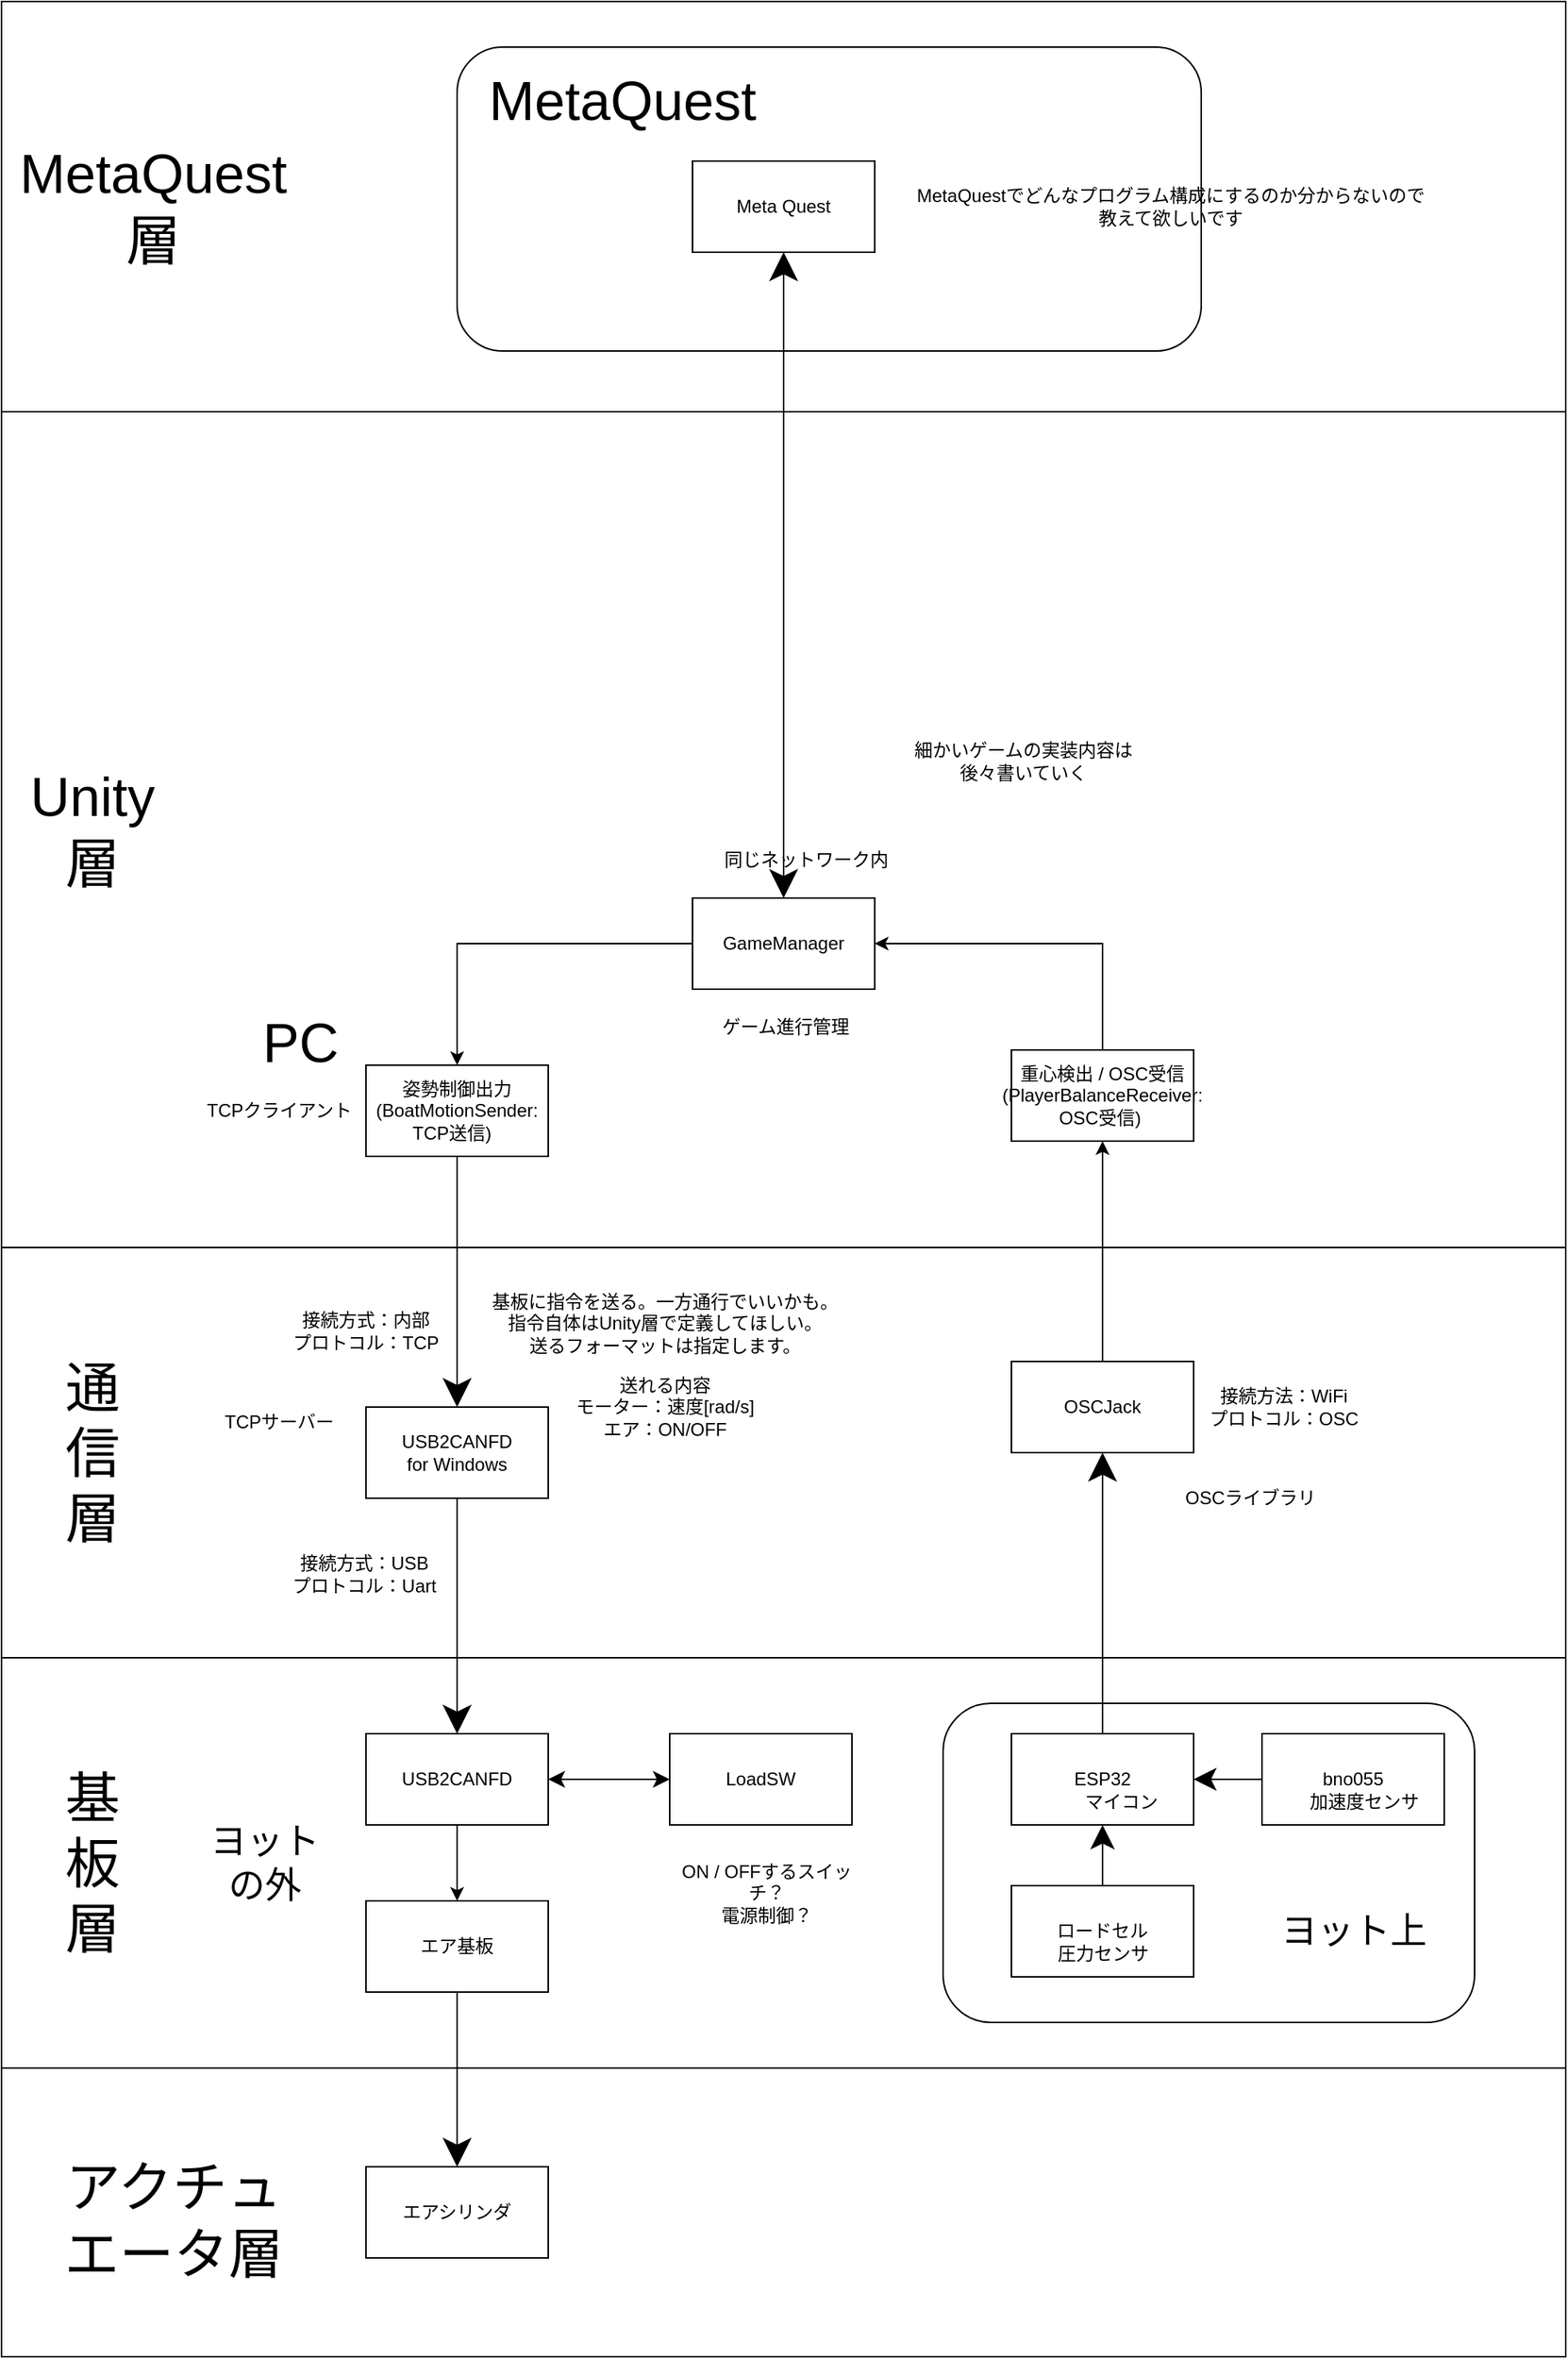 <mxfile version="28.2.8">
  <diagram name="ページ1" id="NnJsKzHRvR2MtAni5SRp">
    <mxGraphModel dx="2222" dy="2103" grid="1" gridSize="10" guides="1" tooltips="1" connect="1" arrows="1" fold="1" page="1" pageScale="1" pageWidth="827" pageHeight="1169" math="0" shadow="0">
      <root>
        <mxCell id="0" />
        <mxCell id="1" parent="0" />
        <mxCell id="pQJ2UA4PGWdk1iYAKSUe-1" value="" style="rounded=0;whiteSpace=wrap;html=1;" parent="1" vertex="1">
          <mxGeometry x="-90" y="190" width="1030" height="270" as="geometry" />
        </mxCell>
        <mxCell id="pQJ2UA4PGWdk1iYAKSUe-2" value="" style="rounded=0;whiteSpace=wrap;html=1;" parent="1" vertex="1">
          <mxGeometry x="-90" y="-360" width="1030" height="550" as="geometry" />
        </mxCell>
        <mxCell id="pQJ2UA4PGWdk1iYAKSUe-4" value="" style="rounded=0;whiteSpace=wrap;html=1;" parent="1" vertex="1">
          <mxGeometry x="-90" y="730" width="1030" height="190" as="geometry" />
        </mxCell>
        <mxCell id="pQJ2UA4PGWdk1iYAKSUe-5" value="&lt;font style=&quot;font-size: 36px;&quot;&gt;アクチュエータ層&lt;/font&gt;" style="text;html=1;whiteSpace=wrap;strokeColor=none;fillColor=none;align=center;verticalAlign=middle;rounded=0;" parent="1" vertex="1">
          <mxGeometry x="-60" y="815" width="167" height="30" as="geometry" />
        </mxCell>
        <mxCell id="pQJ2UA4PGWdk1iYAKSUe-6" value="" style="rounded=0;whiteSpace=wrap;html=1;" parent="1" vertex="1">
          <mxGeometry x="-90" y="460" width="1030" height="270" as="geometry" />
        </mxCell>
        <mxCell id="pQJ2UA4PGWdk1iYAKSUe-7" value="" style="rounded=1;whiteSpace=wrap;html=1;" parent="1" vertex="1">
          <mxGeometry x="530" y="490" width="350" height="210" as="geometry" />
        </mxCell>
        <mxCell id="pQJ2UA4PGWdk1iYAKSUe-9" value="LoadSW" style="rounded=0;whiteSpace=wrap;html=1;" parent="1" vertex="1">
          <mxGeometry x="350" y="510" width="120" height="60" as="geometry" />
        </mxCell>
        <mxCell id="pQJ2UA4PGWdk1iYAKSUe-10" value="エア基板" style="rounded=0;whiteSpace=wrap;html=1;" parent="1" vertex="1">
          <mxGeometry x="150" y="620" width="120" height="60" as="geometry" />
        </mxCell>
        <mxCell id="pQJ2UA4PGWdk1iYAKSUe-11" value="" style="endArrow=none;html=1;rounded=0;fontSize=12;startSize=16;endSize=16;curved=1;entryX=0.5;entryY=1;entryDx=0;entryDy=0;exitX=0.5;exitY=0;exitDx=0;exitDy=0;endFill=0;startArrow=classic;startFill=1;" parent="1" source="pQJ2UA4PGWdk1iYAKSUe-12" target="pQJ2UA4PGWdk1iYAKSUe-10" edge="1">
          <mxGeometry width="50" height="50" relative="1" as="geometry">
            <mxPoint x="410" y="750" as="sourcePoint" />
            <mxPoint x="420" y="520" as="targetPoint" />
          </mxGeometry>
        </mxCell>
        <mxCell id="pQJ2UA4PGWdk1iYAKSUe-12" value="エアシリンダ" style="rounded=0;whiteSpace=wrap;html=1;" parent="1" vertex="1">
          <mxGeometry x="150" y="795" width="120" height="60" as="geometry" />
        </mxCell>
        <mxCell id="pQJ2UA4PGWdk1iYAKSUe-14" value="ESP32" style="rounded=0;whiteSpace=wrap;html=1;" parent="1" vertex="1">
          <mxGeometry x="575" y="510" width="120" height="60" as="geometry" />
        </mxCell>
        <mxCell id="pQJ2UA4PGWdk1iYAKSUe-15" value="ロードセル" style="rounded=0;whiteSpace=wrap;html=1;" parent="1" vertex="1">
          <mxGeometry x="575" y="610" width="120" height="60" as="geometry" />
        </mxCell>
        <mxCell id="K-jnSiiK8jrjsHDx-08f-12" value="" style="edgeStyle=orthogonalEdgeStyle;rounded=0;orthogonalLoop=1;jettySize=auto;html=1;" edge="1" parent="1" source="pQJ2UA4PGWdk1iYAKSUe-16" target="pQJ2UA4PGWdk1iYAKSUe-10">
          <mxGeometry relative="1" as="geometry" />
        </mxCell>
        <mxCell id="pQJ2UA4PGWdk1iYAKSUe-16" value="USB2CANFD" style="rounded=0;whiteSpace=wrap;html=1;" parent="1" vertex="1">
          <mxGeometry x="150" y="510" width="120" height="60" as="geometry" />
        </mxCell>
        <mxCell id="pQJ2UA4PGWdk1iYAKSUe-20" value="" style="endArrow=classic;html=1;rounded=0;fontSize=12;startSize=8;endSize=8;curved=1;entryX=1;entryY=0.5;entryDx=0;entryDy=0;exitX=0;exitY=0.5;exitDx=0;exitDy=0;startArrow=classic;startFill=1;endFill=1;" parent="1" source="pQJ2UA4PGWdk1iYAKSUe-9" target="pQJ2UA4PGWdk1iYAKSUe-16" edge="1">
          <mxGeometry width="50" height="50" relative="1" as="geometry">
            <mxPoint x="410" y="610" as="sourcePoint" />
            <mxPoint x="410" y="590" as="targetPoint" />
          </mxGeometry>
        </mxCell>
        <mxCell id="pQJ2UA4PGWdk1iYAKSUe-22" value="" style="endArrow=classic;html=1;rounded=0;fontSize=12;startSize=8;endSize=13;curved=1;entryX=0.5;entryY=1;entryDx=0;entryDy=0;exitX=0.5;exitY=0;exitDx=0;exitDy=0;startArrow=none;startFill=0;endFill=1;" parent="1" source="pQJ2UA4PGWdk1iYAKSUe-15" target="pQJ2UA4PGWdk1iYAKSUe-14" edge="1">
          <mxGeometry width="50" height="50" relative="1" as="geometry">
            <mxPoint x="750" y="560" as="sourcePoint" />
            <mxPoint x="750" y="480" as="targetPoint" />
          </mxGeometry>
        </mxCell>
        <mxCell id="pQJ2UA4PGWdk1iYAKSUe-23" value="bno055" style="rounded=0;whiteSpace=wrap;html=1;" parent="1" vertex="1">
          <mxGeometry x="740" y="510" width="120" height="60" as="geometry" />
        </mxCell>
        <mxCell id="pQJ2UA4PGWdk1iYAKSUe-24" value="" style="endArrow=classic;html=1;rounded=0;fontSize=12;startSize=8;endSize=12;curved=1;entryX=1;entryY=0.5;entryDx=0;entryDy=0;exitX=0;exitY=0.5;exitDx=0;exitDy=0;endFill=1;" parent="1" source="pQJ2UA4PGWdk1iYAKSUe-23" target="pQJ2UA4PGWdk1iYAKSUe-14" edge="1">
          <mxGeometry width="50" height="50" relative="1" as="geometry">
            <mxPoint x="630" y="620" as="sourcePoint" />
            <mxPoint x="630" y="580" as="targetPoint" />
          </mxGeometry>
        </mxCell>
        <mxCell id="pQJ2UA4PGWdk1iYAKSUe-25" value="&lt;font style=&quot;font-size: 24px;&quot;&gt;ヨット上&lt;/font&gt;" style="text;html=1;whiteSpace=wrap;strokeColor=none;fillColor=none;align=center;verticalAlign=middle;rounded=0;" parent="1" vertex="1">
          <mxGeometry x="746.5" y="625" width="107" height="30" as="geometry" />
        </mxCell>
        <mxCell id="pQJ2UA4PGWdk1iYAKSUe-26" value="&lt;span style=&quot;font-size: 24px;&quot;&gt;ヨット&lt;/span&gt;&lt;div&gt;&lt;span style=&quot;font-size: 24px;&quot;&gt;の外&lt;/span&gt;&lt;/div&gt;" style="text;html=1;whiteSpace=wrap;strokeColor=none;fillColor=none;align=center;verticalAlign=middle;rounded=0;" parent="1" vertex="1">
          <mxGeometry x="30" y="580" width="107" height="30" as="geometry" />
        </mxCell>
        <mxCell id="pQJ2UA4PGWdk1iYAKSUe-27" value="&lt;font style=&quot;font-size: 36px;&quot;&gt;基板層&lt;/font&gt;" style="text;html=1;whiteSpace=wrap;strokeColor=none;fillColor=none;align=center;verticalAlign=middle;rounded=0;" parent="1" vertex="1">
          <mxGeometry x="-60" y="580" width="60" height="30" as="geometry" />
        </mxCell>
        <mxCell id="pQJ2UA4PGWdk1iYAKSUe-28" value="&lt;font style=&quot;font-size: 36px;&quot;&gt;通信層&lt;/font&gt;" style="text;html=1;whiteSpace=wrap;strokeColor=none;fillColor=none;align=center;verticalAlign=middle;rounded=0;" parent="1" vertex="1">
          <mxGeometry x="-60" y="310" width="60" height="30" as="geometry" />
        </mxCell>
        <mxCell id="pQJ2UA4PGWdk1iYAKSUe-29" value="&lt;font style=&quot;font-size: 36px;&quot;&gt;Unity層&lt;/font&gt;" style="text;html=1;whiteSpace=wrap;strokeColor=none;fillColor=none;align=center;verticalAlign=middle;rounded=0;" parent="1" vertex="1">
          <mxGeometry x="-60" y="-100" width="60" height="30" as="geometry" />
        </mxCell>
        <mxCell id="pQJ2UA4PGWdk1iYAKSUe-30" value="USB2CANFD&lt;div&gt;for Windows&lt;/div&gt;" style="rounded=0;whiteSpace=wrap;html=1;" parent="1" vertex="1">
          <mxGeometry x="150" y="295" width="120" height="60" as="geometry" />
        </mxCell>
        <mxCell id="pQJ2UA4PGWdk1iYAKSUe-31" value="接続方式：USB&lt;br&gt;プロトコル：Uart" style="text;html=1;whiteSpace=wrap;strokeColor=none;fillColor=none;align=center;verticalAlign=middle;rounded=0;" parent="1" vertex="1">
          <mxGeometry x="74" y="390" width="150" height="30" as="geometry" />
        </mxCell>
        <mxCell id="K-jnSiiK8jrjsHDx-08f-7" style="edgeStyle=orthogonalEdgeStyle;rounded=0;orthogonalLoop=1;jettySize=auto;html=1;exitX=0.5;exitY=0;exitDx=0;exitDy=0;" edge="1" parent="1" source="pQJ2UA4PGWdk1iYAKSUe-32" target="K-jnSiiK8jrjsHDx-08f-2">
          <mxGeometry relative="1" as="geometry" />
        </mxCell>
        <mxCell id="pQJ2UA4PGWdk1iYAKSUe-32" value="OSCJack" style="rounded=0;whiteSpace=wrap;html=1;" parent="1" vertex="1">
          <mxGeometry x="575" y="265" width="120" height="60" as="geometry" />
        </mxCell>
        <mxCell id="pQJ2UA4PGWdk1iYAKSUe-33" value="接続方法：WiFi&lt;div&gt;プロトコル：OSC&lt;/div&gt;" style="text;html=1;whiteSpace=wrap;strokeColor=none;fillColor=none;align=center;verticalAlign=middle;rounded=0;" parent="1" vertex="1">
          <mxGeometry x="682" y="280" width="145" height="30" as="geometry" />
        </mxCell>
        <mxCell id="pQJ2UA4PGWdk1iYAKSUe-34" value="接続方式：内部&lt;div&gt;プロトコル：TCP&lt;/div&gt;" style="text;html=1;whiteSpace=wrap;strokeColor=none;fillColor=none;align=center;verticalAlign=middle;rounded=0;" parent="1" vertex="1">
          <mxGeometry x="100" y="230" width="100" height="30" as="geometry" />
        </mxCell>
        <mxCell id="pQJ2UA4PGWdk1iYAKSUe-35" value="&lt;font style=&quot;font-size: 36px;&quot;&gt;PC&lt;/font&gt;" style="text;html=1;whiteSpace=wrap;strokeColor=none;fillColor=none;align=center;verticalAlign=middle;rounded=0;" parent="1" vertex="1">
          <mxGeometry x="77" y="40" width="60" height="30" as="geometry" />
        </mxCell>
        <mxCell id="pQJ2UA4PGWdk1iYAKSUe-36" value="" style="rounded=0;whiteSpace=wrap;html=1;" parent="1" vertex="1">
          <mxGeometry x="-90" y="-630" width="1030" height="270" as="geometry" />
        </mxCell>
        <mxCell id="pQJ2UA4PGWdk1iYAKSUe-37" value="&lt;font style=&quot;font-size: 36px;&quot;&gt;MetaQuest層&lt;/font&gt;" style="text;html=1;whiteSpace=wrap;strokeColor=none;fillColor=none;align=center;verticalAlign=middle;rounded=0;" parent="1" vertex="1">
          <mxGeometry x="-60" y="-510" width="140" height="30" as="geometry" />
        </mxCell>
        <mxCell id="pQJ2UA4PGWdk1iYAKSUe-38" value="" style="rounded=1;whiteSpace=wrap;html=1;" parent="1" vertex="1">
          <mxGeometry x="210" y="-600" width="490" height="200" as="geometry" />
        </mxCell>
        <mxCell id="pQJ2UA4PGWdk1iYAKSUe-39" value="Meta Quest" style="rounded=0;whiteSpace=wrap;html=1;" parent="1" vertex="1">
          <mxGeometry x="365" y="-525" width="120" height="60" as="geometry" />
        </mxCell>
        <mxCell id="pQJ2UA4PGWdk1iYAKSUe-40" value="&lt;font style=&quot;font-size: 36px;&quot;&gt;MetaQuest&lt;/font&gt;" style="text;html=1;whiteSpace=wrap;strokeColor=none;fillColor=none;align=center;verticalAlign=middle;rounded=0;" parent="1" vertex="1">
          <mxGeometry x="224" y="-580" width="190" height="30" as="geometry" />
        </mxCell>
        <mxCell id="pQJ2UA4PGWdk1iYAKSUe-41" value="" style="endArrow=classic;html=1;rounded=0;entryX=0.5;entryY=1;entryDx=0;entryDy=0;endFill=1;startArrow=classic;startFill=1;startSize=16;endSize=16;" parent="1" source="K-jnSiiK8jrjsHDx-08f-1" target="pQJ2UA4PGWdk1iYAKSUe-39" edge="1">
          <mxGeometry width="50" height="50" relative="1" as="geometry">
            <mxPoint x="520" y="160" as="sourcePoint" />
            <mxPoint x="570" y="110" as="targetPoint" />
          </mxGeometry>
        </mxCell>
        <mxCell id="pQJ2UA4PGWdk1iYAKSUe-42" value="基板に指令を送る。一方通行でいいかも。&lt;div&gt;指令自体はUnity層で定義してほしい。&lt;/div&gt;&lt;div&gt;送るフォーマットは&lt;span style=&quot;background-color: transparent; color: light-dark(rgb(0, 0, 0), rgb(255, 255, 255));&quot;&gt;指定します。&lt;/span&gt;&lt;/div&gt;" style="text;html=1;whiteSpace=wrap;strokeColor=none;fillColor=none;align=center;verticalAlign=middle;rounded=0;" parent="1" vertex="1">
          <mxGeometry x="224" y="200" width="246" height="80" as="geometry" />
        </mxCell>
        <mxCell id="pQJ2UA4PGWdk1iYAKSUe-43" value="&lt;div&gt;送れる内容&lt;/div&gt;モーター：速度[rad/s]&lt;div&gt;エア：ON/OFF&lt;/div&gt;" style="text;html=1;whiteSpace=wrap;strokeColor=none;fillColor=none;align=center;verticalAlign=middle;rounded=0;" parent="1" vertex="1">
          <mxGeometry x="287" y="270" width="120" height="50" as="geometry" />
        </mxCell>
        <mxCell id="pQJ2UA4PGWdk1iYAKSUe-44" value="" style="endArrow=classic;html=1;rounded=0;exitX=0.5;exitY=1;exitDx=0;exitDy=0;entryX=0.5;entryY=0;entryDx=0;entryDy=0;endSize=16;" parent="1" source="pQJ2UA4PGWdk1iYAKSUe-30" target="pQJ2UA4PGWdk1iYAKSUe-16" edge="1">
          <mxGeometry width="50" height="50" relative="1" as="geometry">
            <mxPoint x="520" y="390" as="sourcePoint" />
            <mxPoint x="570" y="340" as="targetPoint" />
          </mxGeometry>
        </mxCell>
        <mxCell id="pQJ2UA4PGWdk1iYAKSUe-45" value="" style="endArrow=classic;html=1;rounded=0;exitX=0.5;exitY=1;exitDx=0;exitDy=0;entryX=0.5;entryY=0;entryDx=0;entryDy=0;endSize=16;" parent="1" target="pQJ2UA4PGWdk1iYAKSUe-30" edge="1">
          <mxGeometry width="50" height="50" relative="1" as="geometry">
            <mxPoint x="210.0" y="130" as="sourcePoint" />
            <mxPoint x="210.0" y="285" as="targetPoint" />
          </mxGeometry>
        </mxCell>
        <mxCell id="pQJ2UA4PGWdk1iYAKSUe-46" value="" style="endArrow=classic;html=1;rounded=0;exitX=0.5;exitY=0;exitDx=0;exitDy=0;endSize=16;startSize=16;entryX=0.5;entryY=1;entryDx=0;entryDy=0;" parent="1" source="pQJ2UA4PGWdk1iYAKSUe-14" target="pQJ2UA4PGWdk1iYAKSUe-32" edge="1">
          <mxGeometry width="50" height="50" relative="1" as="geometry">
            <mxPoint x="700" y="740.0" as="sourcePoint" />
            <mxPoint x="700" y="350" as="targetPoint" />
          </mxGeometry>
        </mxCell>
        <mxCell id="pQJ2UA4PGWdk1iYAKSUe-47" value="同じネットワーク内" style="text;html=1;whiteSpace=wrap;strokeColor=none;fillColor=none;align=center;verticalAlign=middle;rounded=0;" parent="1" vertex="1">
          <mxGeometry x="270" y="-80" width="340" height="30" as="geometry" />
        </mxCell>
        <mxCell id="pQJ2UA4PGWdk1iYAKSUe-48" value="MetaQuestでどんなプログラム構成にするのか分からないので教えて欲しいです" style="text;html=1;whiteSpace=wrap;strokeColor=none;fillColor=none;align=center;verticalAlign=middle;rounded=0;" parent="1" vertex="1">
          <mxGeometry x="510" y="-510" width="340" height="30" as="geometry" />
        </mxCell>
        <mxCell id="K-jnSiiK8jrjsHDx-08f-5" style="edgeStyle=orthogonalEdgeStyle;rounded=0;orthogonalLoop=1;jettySize=auto;html=1;" edge="1" parent="1" source="K-jnSiiK8jrjsHDx-08f-1" target="K-jnSiiK8jrjsHDx-08f-3">
          <mxGeometry relative="1" as="geometry" />
        </mxCell>
        <mxCell id="K-jnSiiK8jrjsHDx-08f-1" value="GameManager" style="rounded=0;whiteSpace=wrap;html=1;" vertex="1" parent="1">
          <mxGeometry x="365" y="-40" width="120" height="60" as="geometry" />
        </mxCell>
        <mxCell id="K-jnSiiK8jrjsHDx-08f-4" style="edgeStyle=orthogonalEdgeStyle;rounded=0;orthogonalLoop=1;jettySize=auto;html=1;exitX=0.5;exitY=0;exitDx=0;exitDy=0;entryX=1;entryY=0.5;entryDx=0;entryDy=0;" edge="1" parent="1" source="K-jnSiiK8jrjsHDx-08f-2" target="K-jnSiiK8jrjsHDx-08f-1">
          <mxGeometry relative="1" as="geometry" />
        </mxCell>
        <mxCell id="K-jnSiiK8jrjsHDx-08f-2" value="重心検出 / OSC受信 (PlayerBalanceReceiver: OSC受信)&amp;nbsp;" style="rounded=0;whiteSpace=wrap;html=1;" vertex="1" parent="1">
          <mxGeometry x="575" y="60" width="120" height="60" as="geometry" />
        </mxCell>
        <mxCell id="K-jnSiiK8jrjsHDx-08f-3" value="姿勢制御出力&lt;div&gt;(BoatMotionSender: TCP送信)&amp;nbsp;&amp;nbsp;&lt;/div&gt;" style="rounded=0;whiteSpace=wrap;html=1;" vertex="1" parent="1">
          <mxGeometry x="150" y="70" width="120" height="60" as="geometry" />
        </mxCell>
        <mxCell id="K-jnSiiK8jrjsHDx-08f-8" value="TCPクライアント" style="text;html=1;whiteSpace=wrap;strokeColor=none;fillColor=none;align=center;verticalAlign=middle;rounded=0;" vertex="1" parent="1">
          <mxGeometry x="-30" y="60" width="246" height="80" as="geometry" />
        </mxCell>
        <mxCell id="K-jnSiiK8jrjsHDx-08f-9" value="TCPサーバー" style="text;html=1;whiteSpace=wrap;strokeColor=none;fillColor=none;align=center;verticalAlign=middle;rounded=0;" vertex="1" parent="1">
          <mxGeometry x="-30" y="265" width="246" height="80" as="geometry" />
        </mxCell>
        <mxCell id="K-jnSiiK8jrjsHDx-08f-10" value="細かいゲームの実装内容は&lt;div&gt;後々書いていく&lt;/div&gt;" style="text;html=1;whiteSpace=wrap;strokeColor=none;fillColor=none;align=center;verticalAlign=middle;rounded=0;" vertex="1" parent="1">
          <mxGeometry x="460" y="-170" width="246" height="80" as="geometry" />
        </mxCell>
        <mxCell id="K-jnSiiK8jrjsHDx-08f-13" value="&lt;div&gt;ON / OFFするスイッチ？&lt;/div&gt;&lt;div&gt;&lt;span style=&quot;background-color: transparent; color: light-dark(rgb(0, 0, 0), rgb(255, 255, 255));&quot;&gt;電源制御？&lt;/span&gt;&lt;/div&gt;" style="text;html=1;whiteSpace=wrap;strokeColor=none;fillColor=none;align=center;verticalAlign=middle;rounded=0;" vertex="1" parent="1">
          <mxGeometry x="354" y="590" width="120" height="50" as="geometry" />
        </mxCell>
        <mxCell id="K-jnSiiK8jrjsHDx-08f-14" value="加速度センサ" style="text;html=1;whiteSpace=wrap;strokeColor=none;fillColor=none;align=center;verticalAlign=middle;rounded=0;" vertex="1" parent="1">
          <mxGeometry x="735" y="540" width="145" height="30" as="geometry" />
        </mxCell>
        <mxCell id="K-jnSiiK8jrjsHDx-08f-15" value="圧力センサ" style="text;html=1;whiteSpace=wrap;strokeColor=none;fillColor=none;align=center;verticalAlign=middle;rounded=0;" vertex="1" parent="1">
          <mxGeometry x="562.5" y="640" width="145" height="30" as="geometry" />
        </mxCell>
        <mxCell id="K-jnSiiK8jrjsHDx-08f-16" value="マイコン" style="text;html=1;whiteSpace=wrap;strokeColor=none;fillColor=none;align=center;verticalAlign=middle;rounded=0;" vertex="1" parent="1">
          <mxGeometry x="575" y="540" width="145" height="30" as="geometry" />
        </mxCell>
        <mxCell id="K-jnSiiK8jrjsHDx-08f-17" value="OSCライブラリ" style="text;html=1;whiteSpace=wrap;strokeColor=none;fillColor=none;align=center;verticalAlign=middle;rounded=0;" vertex="1" parent="1">
          <mxGeometry x="660" y="340" width="145" height="30" as="geometry" />
        </mxCell>
        <mxCell id="K-jnSiiK8jrjsHDx-08f-18" value="ゲーム進行管理" style="text;html=1;whiteSpace=wrap;strokeColor=none;fillColor=none;align=center;verticalAlign=middle;rounded=0;" vertex="1" parent="1">
          <mxGeometry x="354" y="30" width="145" height="30" as="geometry" />
        </mxCell>
      </root>
    </mxGraphModel>
  </diagram>
</mxfile>
